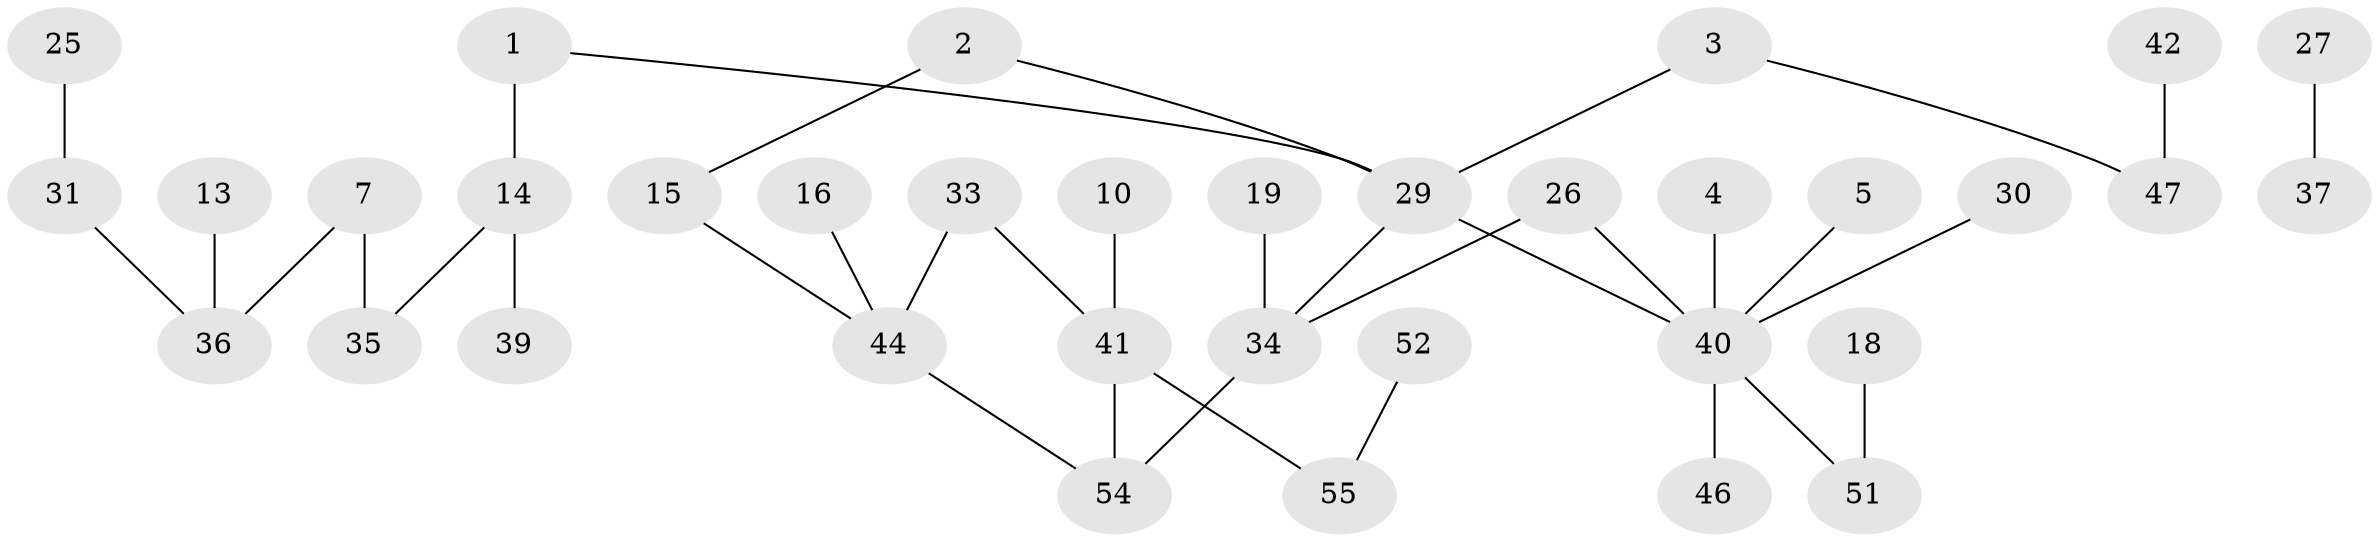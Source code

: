 // original degree distribution, {1: 0.36363636363636365, 2: 0.3, 4: 0.06363636363636363, 3: 0.12727272727272726, 5: 0.00909090909090909, 0: 0.12727272727272726, 7: 0.00909090909090909}
// Generated by graph-tools (version 1.1) at 2025/49/03/09/25 03:49:09]
// undirected, 35 vertices, 36 edges
graph export_dot {
graph [start="1"]
  node [color=gray90,style=filled];
  1;
  2;
  3;
  4;
  5;
  7;
  10;
  13;
  14;
  15;
  16;
  18;
  19;
  25;
  26;
  27;
  29;
  30;
  31;
  33;
  34;
  35;
  36;
  37;
  39;
  40;
  41;
  42;
  44;
  46;
  47;
  51;
  52;
  54;
  55;
  1 -- 14 [weight=1.0];
  1 -- 29 [weight=1.0];
  2 -- 15 [weight=1.0];
  2 -- 29 [weight=1.0];
  3 -- 29 [weight=1.0];
  3 -- 47 [weight=1.0];
  4 -- 40 [weight=1.0];
  5 -- 40 [weight=1.0];
  7 -- 35 [weight=1.0];
  7 -- 36 [weight=1.0];
  10 -- 41 [weight=1.0];
  13 -- 36 [weight=1.0];
  14 -- 35 [weight=1.0];
  14 -- 39 [weight=2.0];
  15 -- 44 [weight=1.0];
  16 -- 44 [weight=1.0];
  18 -- 51 [weight=1.0];
  19 -- 34 [weight=1.0];
  25 -- 31 [weight=1.0];
  26 -- 34 [weight=1.0];
  26 -- 40 [weight=1.0];
  27 -- 37 [weight=1.0];
  29 -- 34 [weight=1.0];
  29 -- 40 [weight=1.0];
  30 -- 40 [weight=1.0];
  31 -- 36 [weight=1.0];
  33 -- 41 [weight=1.0];
  33 -- 44 [weight=1.0];
  34 -- 54 [weight=1.0];
  40 -- 46 [weight=1.0];
  40 -- 51 [weight=1.0];
  41 -- 54 [weight=2.0];
  41 -- 55 [weight=1.0];
  42 -- 47 [weight=1.0];
  44 -- 54 [weight=1.0];
  52 -- 55 [weight=1.0];
}
